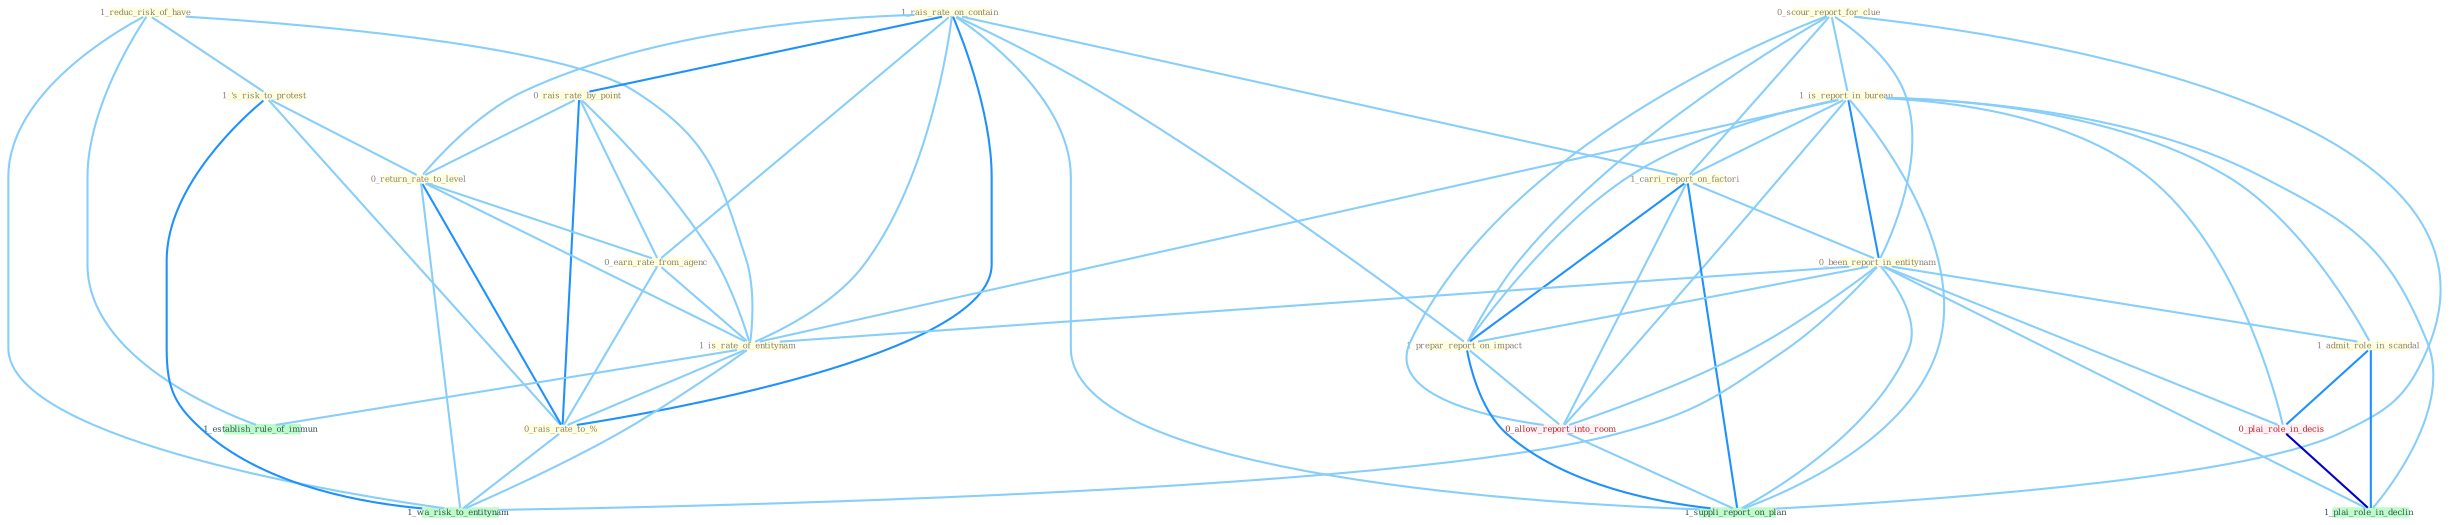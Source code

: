 Graph G{ 
    node
    [shape=polygon,style=filled,width=.5,height=.06,color="#BDFCC9",fixedsize=true,fontsize=4,
    fontcolor="#2f4f4f"];
    {node
    [color="#ffffe0", fontcolor="#8b7d6b"] "1_reduc_risk_of_have " "1_'s_risk_to_protest " "1_rais_rate_on_contain " "0_scour_report_for_clue " "0_rais_rate_by_point " "0_return_rate_to_level " "1_is_report_in_bureau " "1_carri_report_on_factori " "0_earn_rate_from_agenc " "0_been_report_in_entitynam " "1_is_rate_of_entitynam " "1_prepar_report_on_impact " "1_admit_role_in_scandal " "0_rais_rate_to_% "}
{node [color="#fff0f5", fontcolor="#b22222"] "0_plai_role_in_decis " "0_allow_report_into_room "}
edge [color="#B0E2FF"];

	"1_reduc_risk_of_have " -- "1_'s_risk_to_protest " [w="1", color="#87cefa" ];
	"1_reduc_risk_of_have " -- "1_is_rate_of_entitynam " [w="1", color="#87cefa" ];
	"1_reduc_risk_of_have " -- "1_wa_risk_to_entitynam " [w="1", color="#87cefa" ];
	"1_reduc_risk_of_have " -- "1_establish_rule_of_immun " [w="1", color="#87cefa" ];
	"1_'s_risk_to_protest " -- "0_return_rate_to_level " [w="1", color="#87cefa" ];
	"1_'s_risk_to_protest " -- "0_rais_rate_to_% " [w="1", color="#87cefa" ];
	"1_'s_risk_to_protest " -- "1_wa_risk_to_entitynam " [w="2", color="#1e90ff" , len=0.8];
	"1_rais_rate_on_contain " -- "0_rais_rate_by_point " [w="2", color="#1e90ff" , len=0.8];
	"1_rais_rate_on_contain " -- "0_return_rate_to_level " [w="1", color="#87cefa" ];
	"1_rais_rate_on_contain " -- "1_carri_report_on_factori " [w="1", color="#87cefa" ];
	"1_rais_rate_on_contain " -- "0_earn_rate_from_agenc " [w="1", color="#87cefa" ];
	"1_rais_rate_on_contain " -- "1_is_rate_of_entitynam " [w="1", color="#87cefa" ];
	"1_rais_rate_on_contain " -- "1_prepar_report_on_impact " [w="1", color="#87cefa" ];
	"1_rais_rate_on_contain " -- "0_rais_rate_to_% " [w="2", color="#1e90ff" , len=0.8];
	"1_rais_rate_on_contain " -- "1_suppli_report_on_plan " [w="1", color="#87cefa" ];
	"0_scour_report_for_clue " -- "1_is_report_in_bureau " [w="1", color="#87cefa" ];
	"0_scour_report_for_clue " -- "1_carri_report_on_factori " [w="1", color="#87cefa" ];
	"0_scour_report_for_clue " -- "0_been_report_in_entitynam " [w="1", color="#87cefa" ];
	"0_scour_report_for_clue " -- "1_prepar_report_on_impact " [w="1", color="#87cefa" ];
	"0_scour_report_for_clue " -- "0_allow_report_into_room " [w="1", color="#87cefa" ];
	"0_scour_report_for_clue " -- "1_suppli_report_on_plan " [w="1", color="#87cefa" ];
	"0_rais_rate_by_point " -- "0_return_rate_to_level " [w="1", color="#87cefa" ];
	"0_rais_rate_by_point " -- "0_earn_rate_from_agenc " [w="1", color="#87cefa" ];
	"0_rais_rate_by_point " -- "1_is_rate_of_entitynam " [w="1", color="#87cefa" ];
	"0_rais_rate_by_point " -- "0_rais_rate_to_% " [w="2", color="#1e90ff" , len=0.8];
	"0_return_rate_to_level " -- "0_earn_rate_from_agenc " [w="1", color="#87cefa" ];
	"0_return_rate_to_level " -- "1_is_rate_of_entitynam " [w="1", color="#87cefa" ];
	"0_return_rate_to_level " -- "0_rais_rate_to_% " [w="2", color="#1e90ff" , len=0.8];
	"0_return_rate_to_level " -- "1_wa_risk_to_entitynam " [w="1", color="#87cefa" ];
	"1_is_report_in_bureau " -- "1_carri_report_on_factori " [w="1", color="#87cefa" ];
	"1_is_report_in_bureau " -- "0_been_report_in_entitynam " [w="2", color="#1e90ff" , len=0.8];
	"1_is_report_in_bureau " -- "1_is_rate_of_entitynam " [w="1", color="#87cefa" ];
	"1_is_report_in_bureau " -- "1_prepar_report_on_impact " [w="1", color="#87cefa" ];
	"1_is_report_in_bureau " -- "1_admit_role_in_scandal " [w="1", color="#87cefa" ];
	"1_is_report_in_bureau " -- "0_plai_role_in_decis " [w="1", color="#87cefa" ];
	"1_is_report_in_bureau " -- "1_plai_role_in_declin " [w="1", color="#87cefa" ];
	"1_is_report_in_bureau " -- "0_allow_report_into_room " [w="1", color="#87cefa" ];
	"1_is_report_in_bureau " -- "1_suppli_report_on_plan " [w="1", color="#87cefa" ];
	"1_carri_report_on_factori " -- "0_been_report_in_entitynam " [w="1", color="#87cefa" ];
	"1_carri_report_on_factori " -- "1_prepar_report_on_impact " [w="2", color="#1e90ff" , len=0.8];
	"1_carri_report_on_factori " -- "0_allow_report_into_room " [w="1", color="#87cefa" ];
	"1_carri_report_on_factori " -- "1_suppli_report_on_plan " [w="2", color="#1e90ff" , len=0.8];
	"0_earn_rate_from_agenc " -- "1_is_rate_of_entitynam " [w="1", color="#87cefa" ];
	"0_earn_rate_from_agenc " -- "0_rais_rate_to_% " [w="1", color="#87cefa" ];
	"0_been_report_in_entitynam " -- "1_is_rate_of_entitynam " [w="1", color="#87cefa" ];
	"0_been_report_in_entitynam " -- "1_prepar_report_on_impact " [w="1", color="#87cefa" ];
	"0_been_report_in_entitynam " -- "1_admit_role_in_scandal " [w="1", color="#87cefa" ];
	"0_been_report_in_entitynam " -- "1_wa_risk_to_entitynam " [w="1", color="#87cefa" ];
	"0_been_report_in_entitynam " -- "0_plai_role_in_decis " [w="1", color="#87cefa" ];
	"0_been_report_in_entitynam " -- "1_plai_role_in_declin " [w="1", color="#87cefa" ];
	"0_been_report_in_entitynam " -- "0_allow_report_into_room " [w="1", color="#87cefa" ];
	"0_been_report_in_entitynam " -- "1_suppli_report_on_plan " [w="1", color="#87cefa" ];
	"1_is_rate_of_entitynam " -- "0_rais_rate_to_% " [w="1", color="#87cefa" ];
	"1_is_rate_of_entitynam " -- "1_wa_risk_to_entitynam " [w="1", color="#87cefa" ];
	"1_is_rate_of_entitynam " -- "1_establish_rule_of_immun " [w="1", color="#87cefa" ];
	"1_prepar_report_on_impact " -- "0_allow_report_into_room " [w="1", color="#87cefa" ];
	"1_prepar_report_on_impact " -- "1_suppli_report_on_plan " [w="2", color="#1e90ff" , len=0.8];
	"1_admit_role_in_scandal " -- "0_plai_role_in_decis " [w="2", color="#1e90ff" , len=0.8];
	"1_admit_role_in_scandal " -- "1_plai_role_in_declin " [w="2", color="#1e90ff" , len=0.8];
	"0_rais_rate_to_% " -- "1_wa_risk_to_entitynam " [w="1", color="#87cefa" ];
	"0_plai_role_in_decis " -- "1_plai_role_in_declin " [w="3", color="#0000cd" , len=0.6];
	"0_allow_report_into_room " -- "1_suppli_report_on_plan " [w="1", color="#87cefa" ];
}